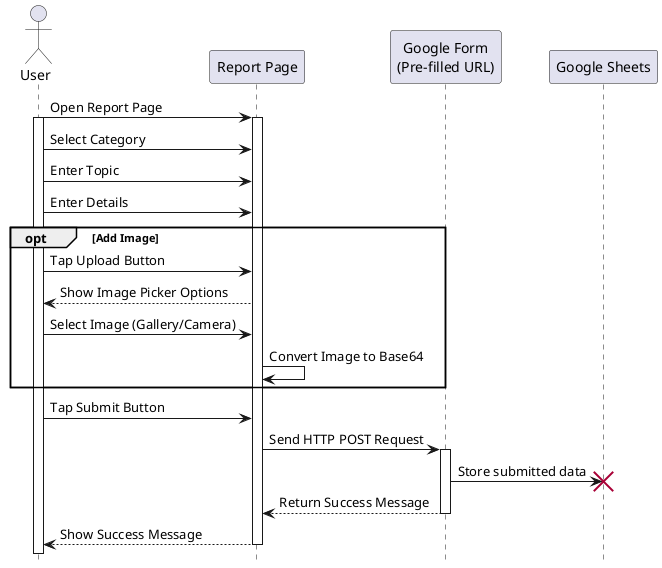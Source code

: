 @startuml report

hide footbox

actor User
participant "Report Page" as UI
participant "Google Form\n(Pre-filled URL)" as Form
participant "Google Sheets" as Sheet

User -> UI: Open Report Page
activate User
activate UI

User -> UI: Select Category
User -> UI: Enter Topic
User -> UI: Enter Details

opt Add Image
    User -> UI: Tap Upload Button
    UI --> User: Show Image Picker Options
    User -> UI: Select Image (Gallery/Camera)
    UI -> UI: Convert Image to Base64
end

User -> UI: Tap Submit Button
UI -> Form: Send HTTP POST Request
activate Form
Form -> Sheet !! : Store submitted data

Form --> UI: Return Success Message
deactivate Form

UI --> User : Show Success Message
deactivate UI


@enduml